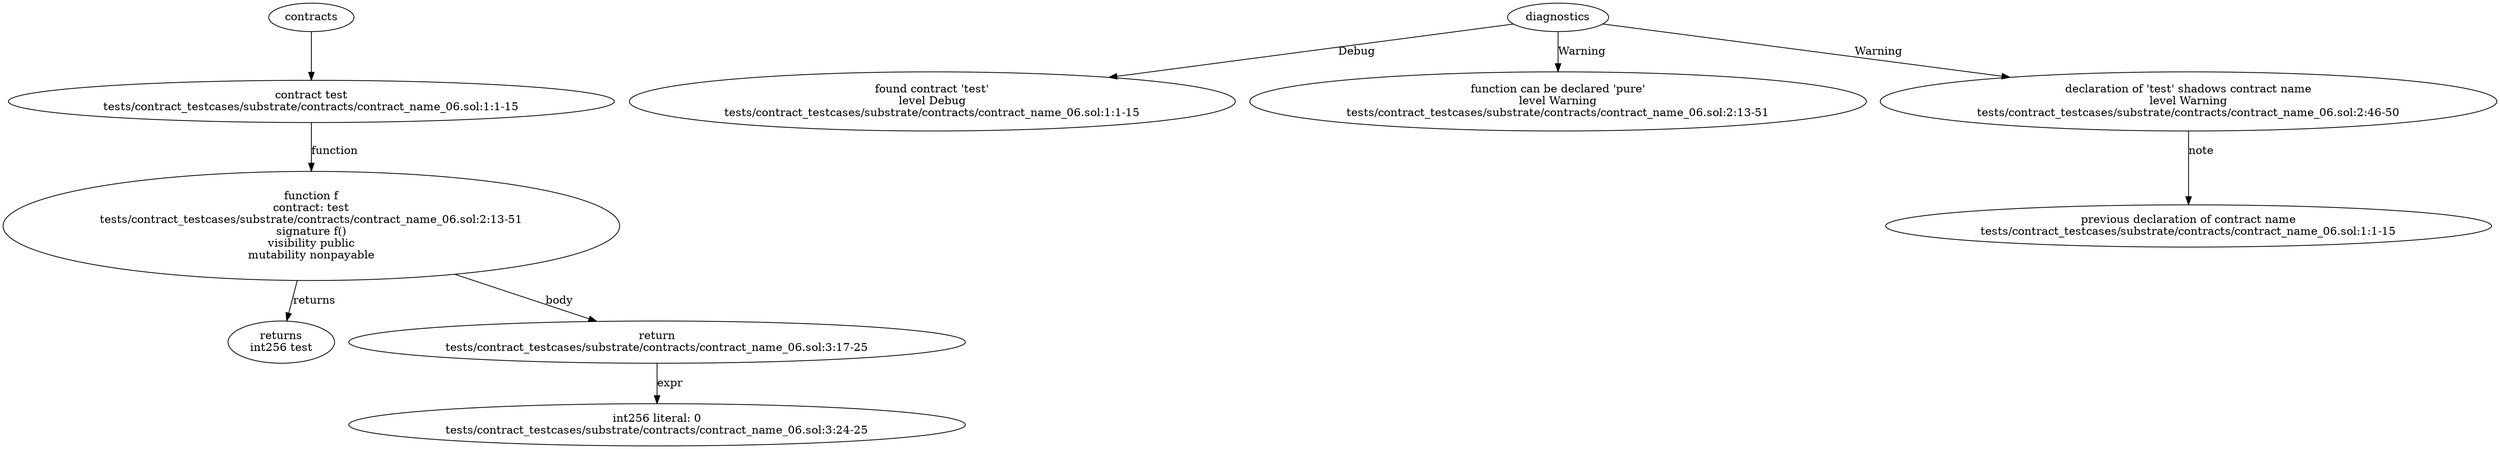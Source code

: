 strict digraph "tests/contract_testcases/substrate/contracts/contract_name_06.sol" {
	contract [label="contract test\ntests/contract_testcases/substrate/contracts/contract_name_06.sol:1:1-15"]
	f [label="function f\ncontract: test\ntests/contract_testcases/substrate/contracts/contract_name_06.sol:2:13-51\nsignature f()\nvisibility public\nmutability nonpayable"]
	returns [label="returns\nint256 test"]
	return [label="return\ntests/contract_testcases/substrate/contracts/contract_name_06.sol:3:17-25"]
	number_literal [label="int256 literal: 0\ntests/contract_testcases/substrate/contracts/contract_name_06.sol:3:24-25"]
	diagnostic [label="found contract 'test'\nlevel Debug\ntests/contract_testcases/substrate/contracts/contract_name_06.sol:1:1-15"]
	diagnostic_8 [label="function can be declared 'pure'\nlevel Warning\ntests/contract_testcases/substrate/contracts/contract_name_06.sol:2:13-51"]
	diagnostic_9 [label="declaration of 'test' shadows contract name\nlevel Warning\ntests/contract_testcases/substrate/contracts/contract_name_06.sol:2:46-50"]
	note [label="previous declaration of contract name\ntests/contract_testcases/substrate/contracts/contract_name_06.sol:1:1-15"]
	contracts -> contract
	contract -> f [label="function"]
	f -> returns [label="returns"]
	f -> return [label="body"]
	return -> number_literal [label="expr"]
	diagnostics -> diagnostic [label="Debug"]
	diagnostics -> diagnostic_8 [label="Warning"]
	diagnostics -> diagnostic_9 [label="Warning"]
	diagnostic_9 -> note [label="note"]
}
